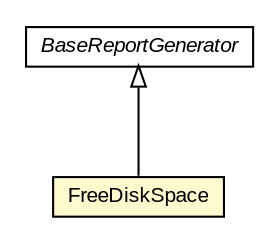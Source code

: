 #!/usr/local/bin/dot
#
# Class diagram 
# Generated by UMLGraph version R5_6-24-gf6e263 (http://www.umlgraph.org/)
#

digraph G {
	edge [fontname="arial",fontsize=10,labelfontname="arial",labelfontsize=10];
	node [fontname="arial",fontsize=10,shape=plaintext];
	nodesep=0.25;
	ranksep=0.5;
	// org.miloss.fgsms.services.rs.impl.reports.BaseReportGenerator
	c361650 [label=<<table title="org.miloss.fgsms.services.rs.impl.reports.BaseReportGenerator" border="0" cellborder="1" cellspacing="0" cellpadding="2" port="p" href="../BaseReportGenerator.html">
		<tr><td><table border="0" cellspacing="0" cellpadding="1">
<tr><td align="center" balign="center"><font face="arial italic"> BaseReportGenerator </font></td></tr>
		</table></td></tr>
		</table>>, URL="../BaseReportGenerator.html", fontname="arial", fontcolor="black", fontsize=10.0];
	// org.miloss.fgsms.services.rs.impl.reports.os.FreeDiskSpace
	c361659 [label=<<table title="org.miloss.fgsms.services.rs.impl.reports.os.FreeDiskSpace" border="0" cellborder="1" cellspacing="0" cellpadding="2" port="p" bgcolor="lemonChiffon" href="./FreeDiskSpace.html">
		<tr><td><table border="0" cellspacing="0" cellpadding="1">
<tr><td align="center" balign="center"> FreeDiskSpace </td></tr>
		</table></td></tr>
		</table>>, URL="./FreeDiskSpace.html", fontname="arial", fontcolor="black", fontsize=10.0];
	//org.miloss.fgsms.services.rs.impl.reports.os.FreeDiskSpace extends org.miloss.fgsms.services.rs.impl.reports.BaseReportGenerator
	c361650:p -> c361659:p [dir=back,arrowtail=empty];
}

